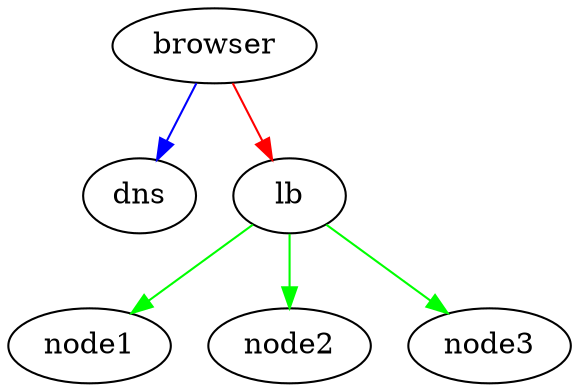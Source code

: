 digraph service {
  browser->dns[color=blue]
  browser->lb[color=red]
  lb->{node1,node2,node3}[color=green]
}

